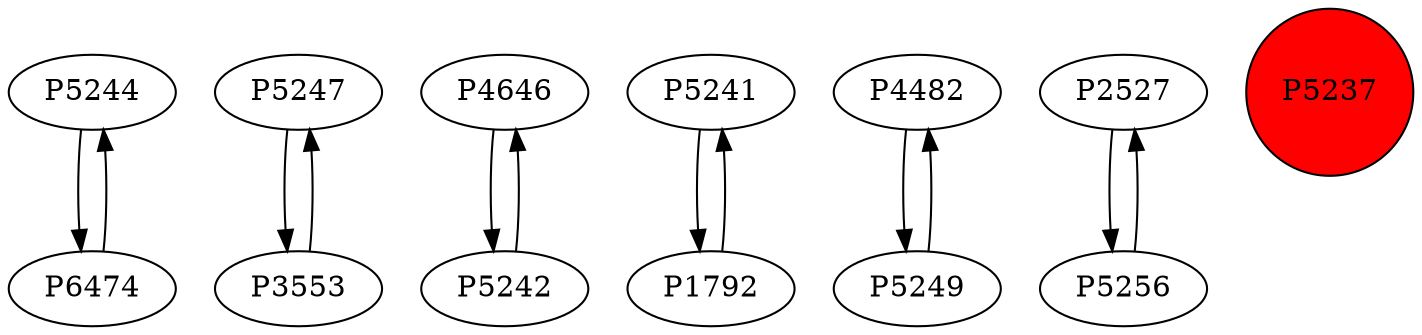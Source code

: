 digraph {
	P5244 -> P6474
	P5247 -> P3553
	P4646 -> P5242
	P5242 -> P4646
	P5241 -> P1792
	P4482 -> P5249
	P6474 -> P5244
	P2527 -> P5256
	P1792 -> P5241
	P5249 -> P4482
	P3553 -> P5247
	P5256 -> P2527
	P5237 [shape=circle]
	P5237 [style=filled]
	P5237 [fillcolor=red]
}